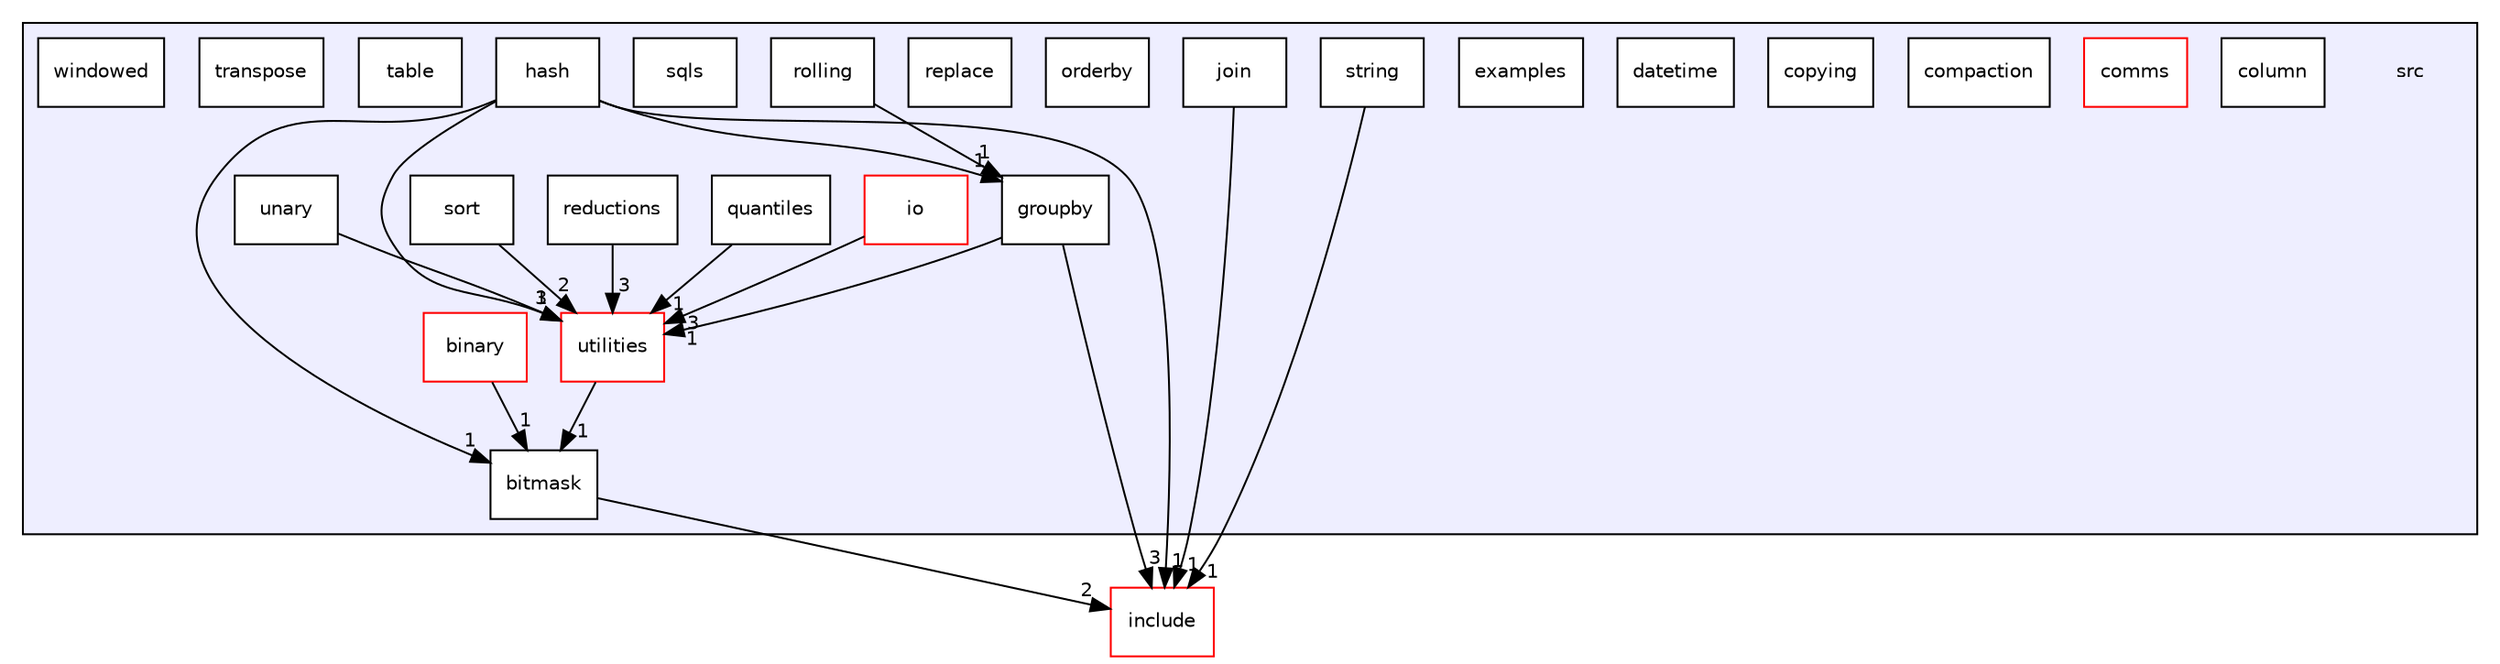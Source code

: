 digraph "src" {
  compound=true
  node [ fontsize="10", fontname="Helvetica"];
  edge [ labelfontsize="10", labelfontname="Helvetica"];
  subgraph clusterdir_68267d1309a1af8e8297ef4c3efbcdba {
    graph [ bgcolor="#eeeeff", pencolor="black", label="" URL="dir_68267d1309a1af8e8297ef4c3efbcdba.html"];
    dir_68267d1309a1af8e8297ef4c3efbcdba [shape=plaintext label="src"];
    dir_d958c3e9687b2dac280a08cfe054a8b7 [shape=box label="binary" color="red" fillcolor="white" style="filled" URL="dir_d958c3e9687b2dac280a08cfe054a8b7.html"];
    dir_8af788da82510e5633fff7e15680126e [shape=box label="bitmask" color="black" fillcolor="white" style="filled" URL="dir_8af788da82510e5633fff7e15680126e.html"];
    dir_af3a2022d0e9554529e2aec495d0de87 [shape=box label="column" color="black" fillcolor="white" style="filled" URL="dir_af3a2022d0e9554529e2aec495d0de87.html"];
    dir_e4166072548cd820532c30ed324591be [shape=box label="comms" color="red" fillcolor="white" style="filled" URL="dir_e4166072548cd820532c30ed324591be.html"];
    dir_87994ed7a07c3dd753e6b73b69d6314f [shape=box label="compaction" color="black" fillcolor="white" style="filled" URL="dir_87994ed7a07c3dd753e6b73b69d6314f.html"];
    dir_c5b3195012729ed0b0a74322b8c3d834 [shape=box label="copying" color="black" fillcolor="white" style="filled" URL="dir_c5b3195012729ed0b0a74322b8c3d834.html"];
    dir_3f1b5c3f0f1c5ef09ef4843991bb4454 [shape=box label="datetime" color="black" fillcolor="white" style="filled" URL="dir_3f1b5c3f0f1c5ef09ef4843991bb4454.html"];
    dir_e931c1a3f0014e624d0645a271726ad2 [shape=box label="examples" color="black" fillcolor="white" style="filled" URL="dir_e931c1a3f0014e624d0645a271726ad2.html"];
    dir_90e6b1e2f287d433df14197820adf3de [shape=box label="groupby" color="black" fillcolor="white" style="filled" URL="dir_90e6b1e2f287d433df14197820adf3de.html"];
    dir_81ff9cf00c749aad2228acad00958fb4 [shape=box label="hash" color="black" fillcolor="white" style="filled" URL="dir_81ff9cf00c749aad2228acad00958fb4.html"];
    dir_c184e51c84f2c3f0345bbc8a0d75d3e1 [shape=box label="io" color="red" fillcolor="white" style="filled" URL="dir_c184e51c84f2c3f0345bbc8a0d75d3e1.html"];
    dir_225fbdd929da3974e4b1071c96e9e0b0 [shape=box label="join" color="black" fillcolor="white" style="filled" URL="dir_225fbdd929da3974e4b1071c96e9e0b0.html"];
    dir_7b129bd72911c6dc0a8e6825b8e90b93 [shape=box label="orderby" color="black" fillcolor="white" style="filled" URL="dir_7b129bd72911c6dc0a8e6825b8e90b93.html"];
    dir_0039ab849c99293c9585c74548624c09 [shape=box label="quantiles" color="black" fillcolor="white" style="filled" URL="dir_0039ab849c99293c9585c74548624c09.html"];
    dir_488a33708a2424608dead1afd03824f0 [shape=box label="reductions" color="black" fillcolor="white" style="filled" URL="dir_488a33708a2424608dead1afd03824f0.html"];
    dir_e2efe7caecbcdf131c58139345e88d85 [shape=box label="replace" color="black" fillcolor="white" style="filled" URL="dir_e2efe7caecbcdf131c58139345e88d85.html"];
    dir_96e0adde88eadf526dcf7add6ac12257 [shape=box label="rolling" color="black" fillcolor="white" style="filled" URL="dir_96e0adde88eadf526dcf7add6ac12257.html"];
    dir_7143b0b95d9d1c5ceb2618f5c2afc971 [shape=box label="sort" color="black" fillcolor="white" style="filled" URL="dir_7143b0b95d9d1c5ceb2618f5c2afc971.html"];
    dir_23747776beb236666b1a18f7d1875489 [shape=box label="sqls" color="black" fillcolor="white" style="filled" URL="dir_23747776beb236666b1a18f7d1875489.html"];
    dir_6cc8961f7f77054fb84f95c9f23f5ca0 [shape=box label="string" color="black" fillcolor="white" style="filled" URL="dir_6cc8961f7f77054fb84f95c9f23f5ca0.html"];
    dir_20706930dc76f634e133f76dc3cfb728 [shape=box label="table" color="black" fillcolor="white" style="filled" URL="dir_20706930dc76f634e133f76dc3cfb728.html"];
    dir_afd731b39ed52c6ccad5b36d729b6b0d [shape=box label="transpose" color="black" fillcolor="white" style="filled" URL="dir_afd731b39ed52c6ccad5b36d729b6b0d.html"];
    dir_7d17d8e0a8295e3724b2fd5aaa162609 [shape=box label="unary" color="black" fillcolor="white" style="filled" URL="dir_7d17d8e0a8295e3724b2fd5aaa162609.html"];
    dir_7b5d38f1875f1b693f62ca6a108a1129 [shape=box label="utilities" color="red" fillcolor="white" style="filled" URL="dir_7b5d38f1875f1b693f62ca6a108a1129.html"];
    dir_0f6c7203e59354208d1ab7a2f1e9d222 [shape=box label="windowed" color="black" fillcolor="white" style="filled" URL="dir_0f6c7203e59354208d1ab7a2f1e9d222.html"];
  }
  dir_d44c64559bbebec7f509842c48db8b23 [shape=box label="include" fillcolor="white" style="filled" color="red" URL="dir_d44c64559bbebec7f509842c48db8b23.html"];
  dir_0039ab849c99293c9585c74548624c09->dir_7b5d38f1875f1b693f62ca6a108a1129 [headlabel="1", labeldistance=1.5 headhref="dir_000035_000006.html"];
  dir_7d17d8e0a8295e3724b2fd5aaa162609->dir_7b5d38f1875f1b693f62ca6a108a1129 [headlabel="1", labeldistance=1.5 headhref="dir_000010_000006.html"];
  dir_96e0adde88eadf526dcf7add6ac12257->dir_90e6b1e2f287d433df14197820adf3de [headlabel="1", labeldistance=1.5 headhref="dir_000038_000001.html"];
  dir_d958c3e9687b2dac280a08cfe054a8b7->dir_8af788da82510e5633fff7e15680126e [headlabel="1", labeldistance=1.5 headhref="dir_000002_000005.html"];
  dir_90e6b1e2f287d433df14197820adf3de->dir_d44c64559bbebec7f509842c48db8b23 [headlabel="3", labeldistance=1.5 headhref="dir_000001_000007.html"];
  dir_90e6b1e2f287d433df14197820adf3de->dir_7b5d38f1875f1b693f62ca6a108a1129 [headlabel="1", labeldistance=1.5 headhref="dir_000001_000006.html"];
  dir_6cc8961f7f77054fb84f95c9f23f5ca0->dir_d44c64559bbebec7f509842c48db8b23 [headlabel="1", labeldistance=1.5 headhref="dir_000029_000007.html"];
  dir_488a33708a2424608dead1afd03824f0->dir_7b5d38f1875f1b693f62ca6a108a1129 [headlabel="3", labeldistance=1.5 headhref="dir_000036_000006.html"];
  dir_7143b0b95d9d1c5ceb2618f5c2afc971->dir_7b5d38f1875f1b693f62ca6a108a1129 [headlabel="2", labeldistance=1.5 headhref="dir_000022_000006.html"];
  dir_81ff9cf00c749aad2228acad00958fb4->dir_90e6b1e2f287d433df14197820adf3de [headlabel="1", labeldistance=1.5 headhref="dir_000013_000001.html"];
  dir_81ff9cf00c749aad2228acad00958fb4->dir_d44c64559bbebec7f509842c48db8b23 [headlabel="1", labeldistance=1.5 headhref="dir_000013_000007.html"];
  dir_81ff9cf00c749aad2228acad00958fb4->dir_7b5d38f1875f1b693f62ca6a108a1129 [headlabel="3", labeldistance=1.5 headhref="dir_000013_000006.html"];
  dir_81ff9cf00c749aad2228acad00958fb4->dir_8af788da82510e5633fff7e15680126e [headlabel="1", labeldistance=1.5 headhref="dir_000013_000005.html"];
  dir_7b5d38f1875f1b693f62ca6a108a1129->dir_8af788da82510e5633fff7e15680126e [headlabel="1", labeldistance=1.5 headhref="dir_000006_000005.html"];
  dir_c184e51c84f2c3f0345bbc8a0d75d3e1->dir_7b5d38f1875f1b693f62ca6a108a1129 [headlabel="3", labeldistance=1.5 headhref="dir_000008_000006.html"];
  dir_8af788da82510e5633fff7e15680126e->dir_d44c64559bbebec7f509842c48db8b23 [headlabel="2", labeldistance=1.5 headhref="dir_000005_000007.html"];
  dir_225fbdd929da3974e4b1071c96e9e0b0->dir_d44c64559bbebec7f509842c48db8b23 [headlabel="1", labeldistance=1.5 headhref="dir_000025_000007.html"];
}
